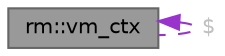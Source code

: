 digraph "rm::vm_ctx"
{
 // LATEX_PDF_SIZE
  bgcolor="transparent";
  edge [fontname=Helvetica,fontsize=10,labelfontname=Helvetica,labelfontsize=10];
  node [fontname=Helvetica,fontsize=10,shape=box,height=0.2,width=0.4];
  Node1 [id="Node000001",label="rm::vm_ctx",height=0.2,width=0.4,color="gray40", fillcolor="grey60", style="filled", fontcolor="black",tooltip="Контекст выполнения для работы с сущностями в виртуальной машине отношений"];
  Node1 -> Node1 [id="edge1_Node000001_Node000001",dir="back",color="darkorchid3",style="dashed",tooltip=" ",label=" $",fontcolor="grey" ];
}
